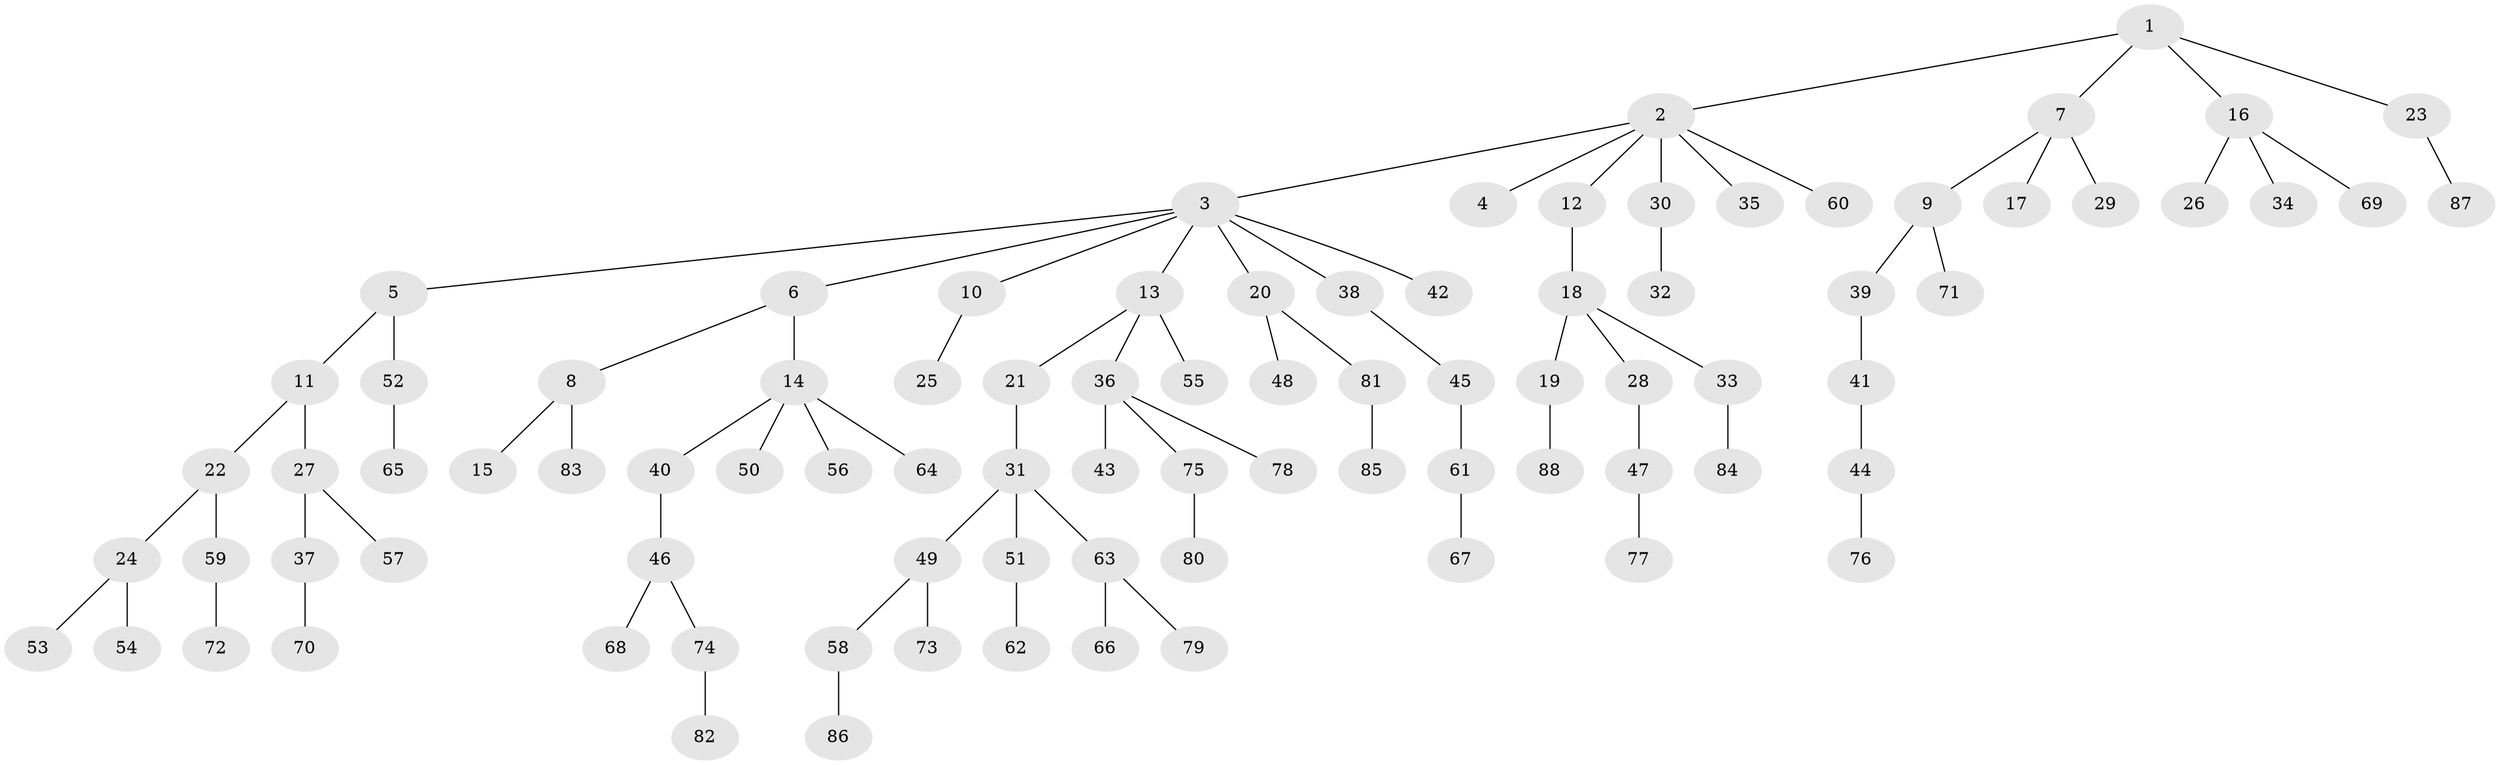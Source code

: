 // Generated by graph-tools (version 1.1) at 2025/02/03/09/25 03:02:27]
// undirected, 88 vertices, 87 edges
graph export_dot {
graph [start="1"]
  node [color=gray90,style=filled];
  1;
  2;
  3;
  4;
  5;
  6;
  7;
  8;
  9;
  10;
  11;
  12;
  13;
  14;
  15;
  16;
  17;
  18;
  19;
  20;
  21;
  22;
  23;
  24;
  25;
  26;
  27;
  28;
  29;
  30;
  31;
  32;
  33;
  34;
  35;
  36;
  37;
  38;
  39;
  40;
  41;
  42;
  43;
  44;
  45;
  46;
  47;
  48;
  49;
  50;
  51;
  52;
  53;
  54;
  55;
  56;
  57;
  58;
  59;
  60;
  61;
  62;
  63;
  64;
  65;
  66;
  67;
  68;
  69;
  70;
  71;
  72;
  73;
  74;
  75;
  76;
  77;
  78;
  79;
  80;
  81;
  82;
  83;
  84;
  85;
  86;
  87;
  88;
  1 -- 2;
  1 -- 7;
  1 -- 16;
  1 -- 23;
  2 -- 3;
  2 -- 4;
  2 -- 12;
  2 -- 30;
  2 -- 35;
  2 -- 60;
  3 -- 5;
  3 -- 6;
  3 -- 10;
  3 -- 13;
  3 -- 20;
  3 -- 38;
  3 -- 42;
  5 -- 11;
  5 -- 52;
  6 -- 8;
  6 -- 14;
  7 -- 9;
  7 -- 17;
  7 -- 29;
  8 -- 15;
  8 -- 83;
  9 -- 39;
  9 -- 71;
  10 -- 25;
  11 -- 22;
  11 -- 27;
  12 -- 18;
  13 -- 21;
  13 -- 36;
  13 -- 55;
  14 -- 40;
  14 -- 50;
  14 -- 56;
  14 -- 64;
  16 -- 26;
  16 -- 34;
  16 -- 69;
  18 -- 19;
  18 -- 28;
  18 -- 33;
  19 -- 88;
  20 -- 48;
  20 -- 81;
  21 -- 31;
  22 -- 24;
  22 -- 59;
  23 -- 87;
  24 -- 53;
  24 -- 54;
  27 -- 37;
  27 -- 57;
  28 -- 47;
  30 -- 32;
  31 -- 49;
  31 -- 51;
  31 -- 63;
  33 -- 84;
  36 -- 43;
  36 -- 75;
  36 -- 78;
  37 -- 70;
  38 -- 45;
  39 -- 41;
  40 -- 46;
  41 -- 44;
  44 -- 76;
  45 -- 61;
  46 -- 68;
  46 -- 74;
  47 -- 77;
  49 -- 58;
  49 -- 73;
  51 -- 62;
  52 -- 65;
  58 -- 86;
  59 -- 72;
  61 -- 67;
  63 -- 66;
  63 -- 79;
  74 -- 82;
  75 -- 80;
  81 -- 85;
}
